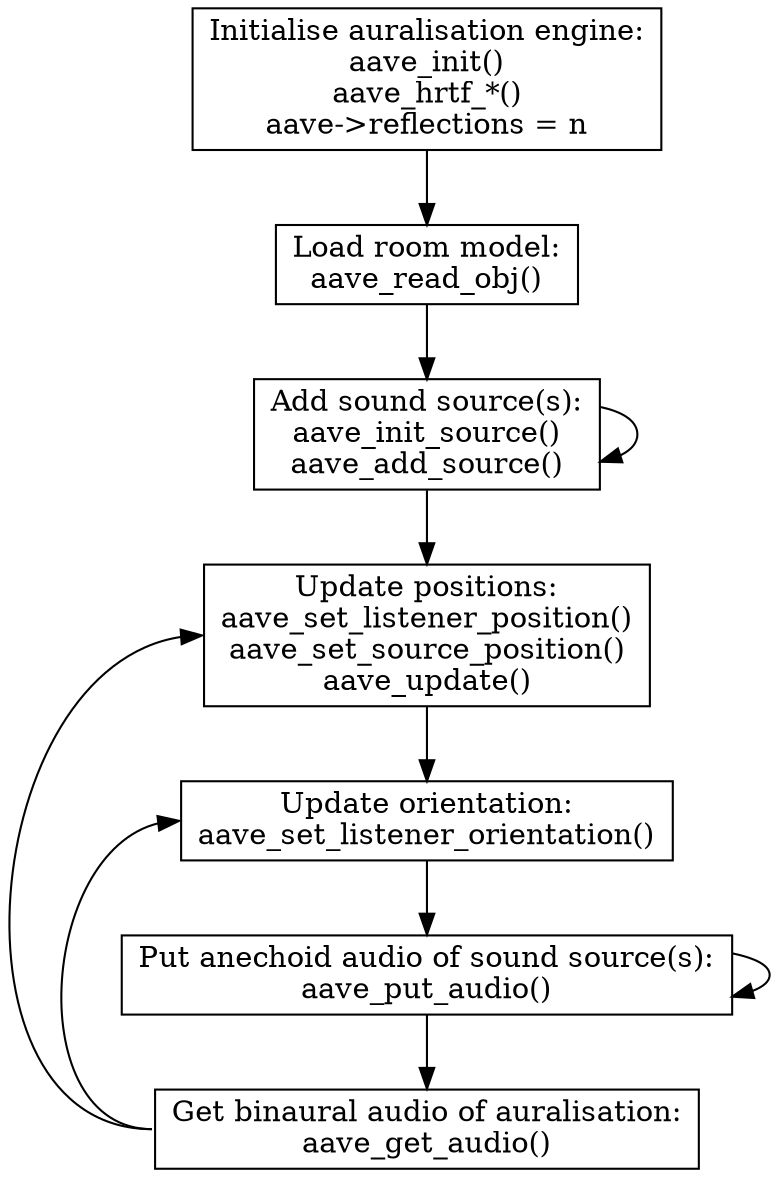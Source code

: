 digraph {
	node [ shape = box ]

	init -> load_model
	load_model -> add_source
	add_source -> add_source
	add_source -> update_positions
	update_positions -> update_orientation [ weight = 2 ]
	update_orientation -> put_audio [ weight = 3 ]
	put_audio -> put_audio
	put_audio -> get_audio [ weight = 3 ]
	get_audio:w -> update_positions:w
	get_audio:w -> update_orientation:w

	init [ label = "Initialise auralisation engine:\naave_init()\naave_hrtf_*()\naave->reflections = n" ]

	load_model [ label = "Load room model:\naave_read_obj()" ]

	add_source [ label = "Add sound source(s):\naave_init_source()\naave_add_source()" ]

	update_positions [ label = "Update positions:\naave_set_listener_position()\naave_set_source_position()\naave_update()" ]

	update_orientation [ label = "Update orientation:\naave_set_listener_orientation()" ]

	put_audio [ label = "Put anechoid audio of sound source(s):\naave_put_audio()" ]

	get_audio [ label = "Get binaural audio of auralisation:\naave_get_audio()" ]
}
